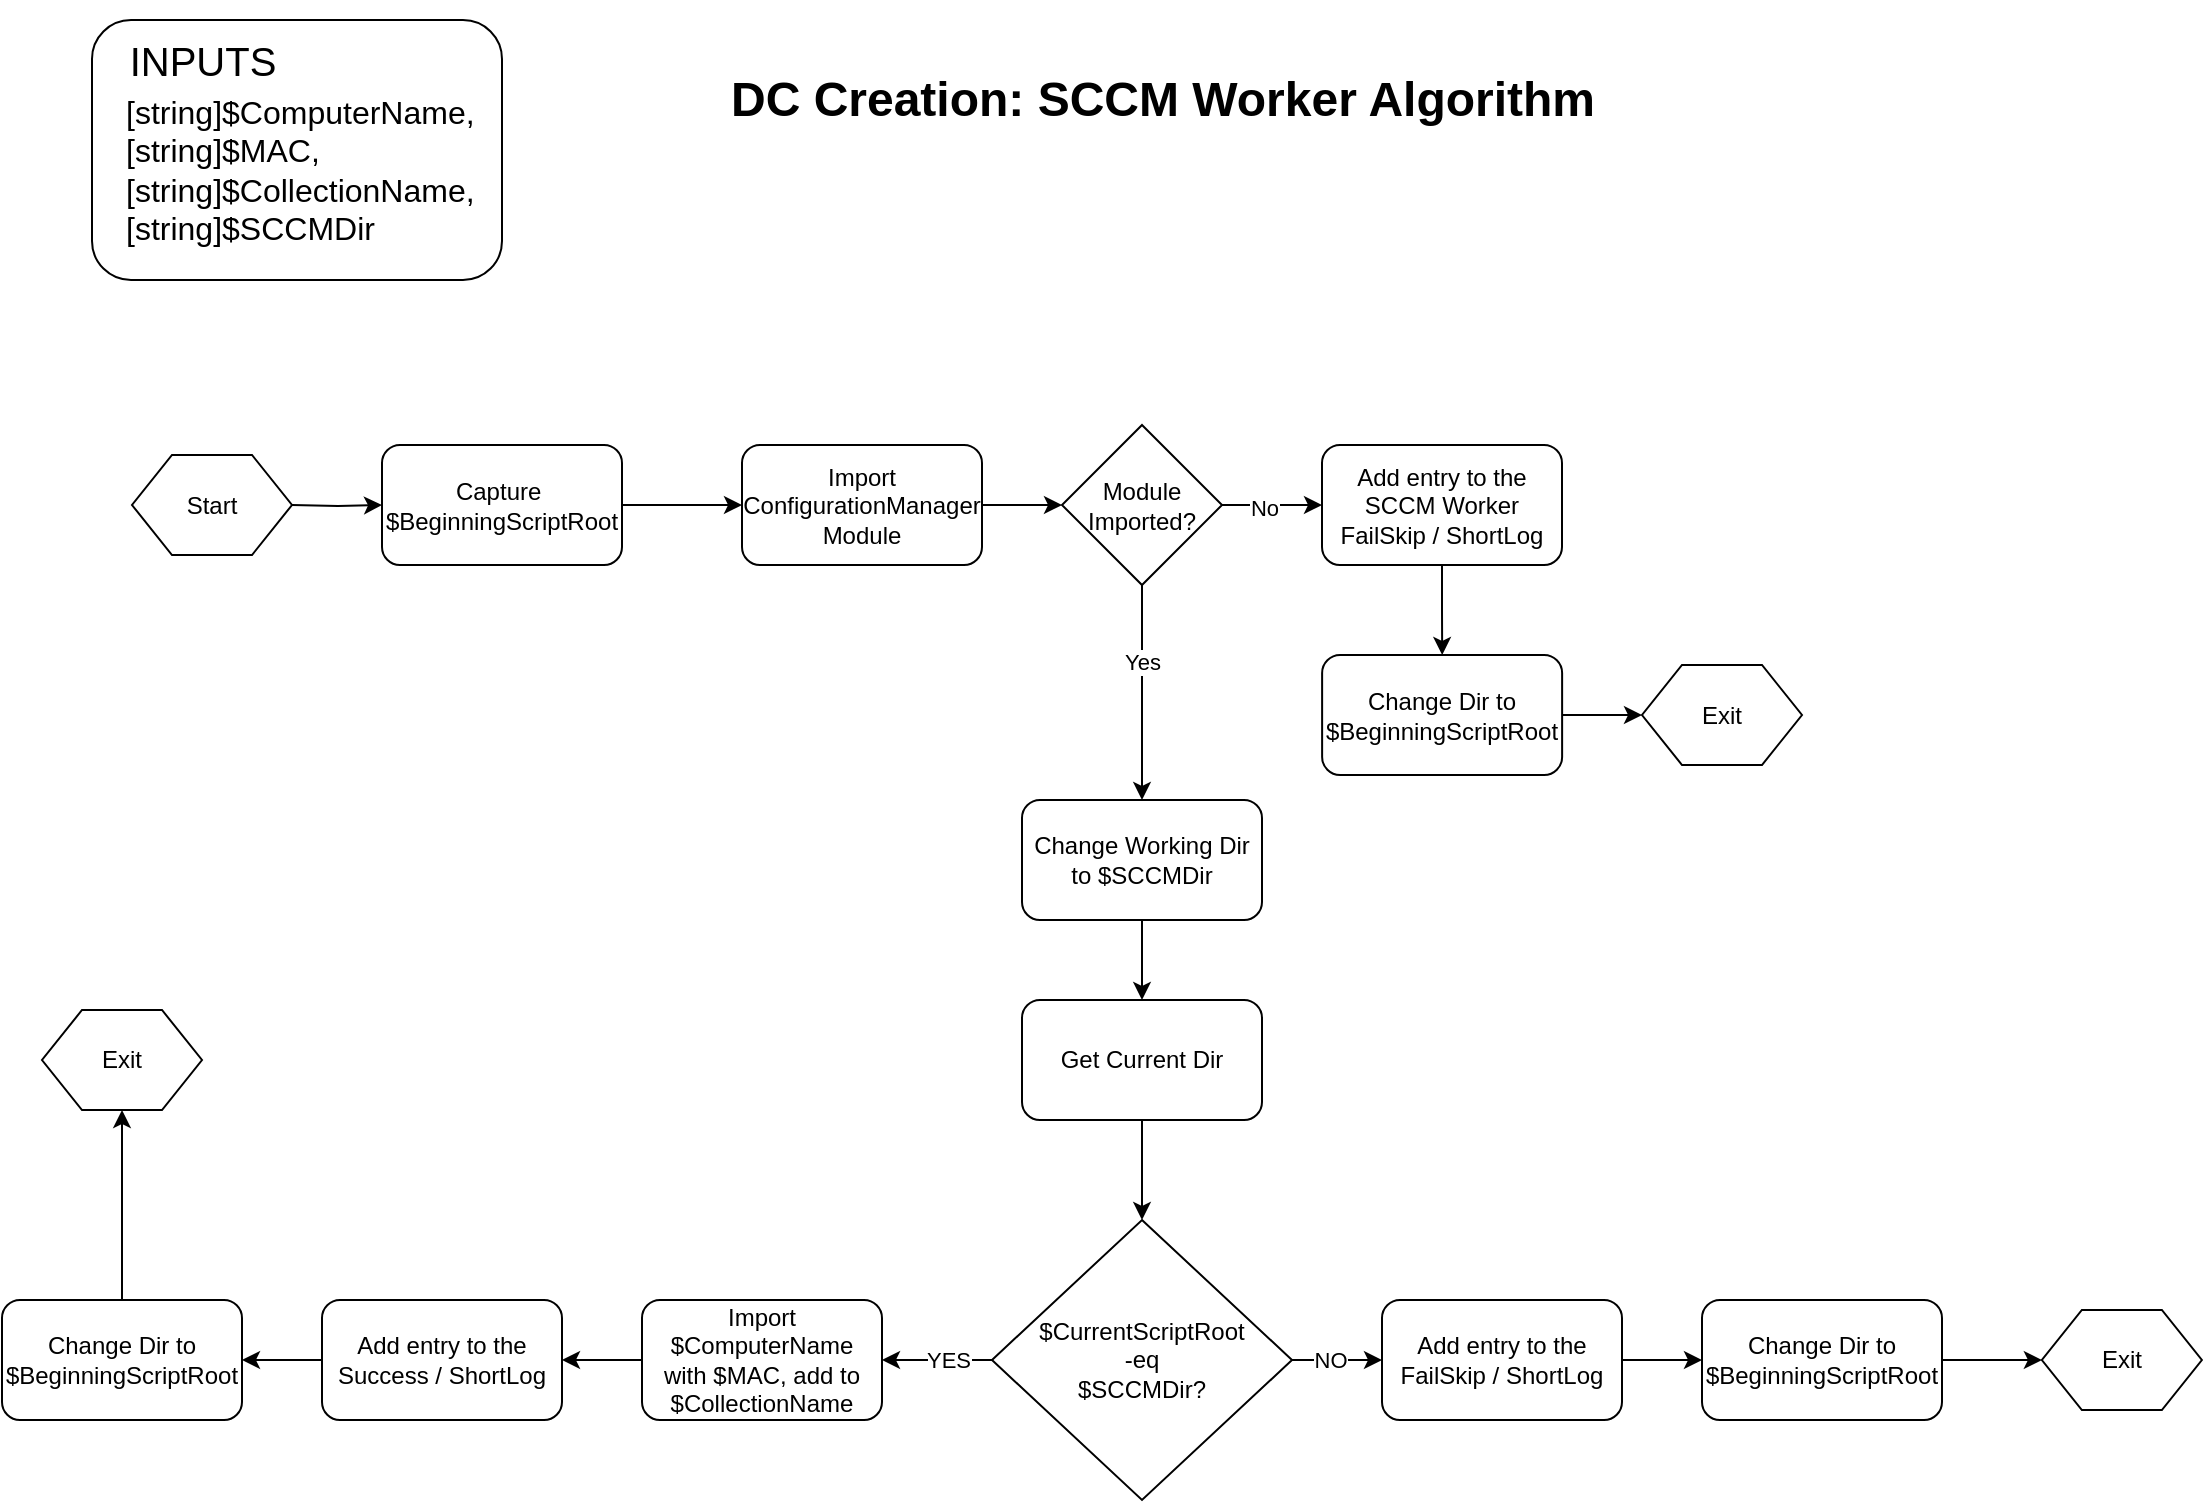 <mxfile version="20.8.15" type="device"><diagram id="Wv036tL7HsbAlPMlC5uH" name="Page-1"><mxGraphModel dx="1387" dy="774" grid="1" gridSize="10" guides="1" tooltips="1" connect="1" arrows="1" fold="1" page="1" pageScale="1" pageWidth="4681" pageHeight="3300" math="0" shadow="0"><root><mxCell id="0"/><mxCell id="1" parent="0"/><mxCell id="iYWbjvyyoWDaQ79oNAFx-3" style="edgeStyle=orthogonalEdgeStyle;rounded=0;orthogonalLoop=1;jettySize=auto;html=1;strokeColor=#000000;fontColor=#000000;startArrow=none;startFill=0;" parent="1" source="TUV9g0sUsL0O97M1wXPH-7" target="TUV9g0sUsL0O97M1wXPH-12" edge="1"><mxGeometry relative="1" as="geometry"/></mxCell><mxCell id="TUV9g0sUsL0O97M1wXPH-7" value="Capture&amp;nbsp;&lt;br&gt;$BeginningScriptRoot" style="rounded=1;whiteSpace=wrap;html=1;" parent="1" vertex="1"><mxGeometry x="310" y="322.5" width="120" height="60" as="geometry"/></mxCell><mxCell id="TUV9g0sUsL0O97M1wXPH-27" style="edgeStyle=orthogonalEdgeStyle;rounded=0;orthogonalLoop=1;jettySize=auto;html=1;entryX=0;entryY=0.5;entryDx=0;entryDy=0;" parent="1" source="TUV9g0sUsL0O97M1wXPH-12" target="TUV9g0sUsL0O97M1wXPH-25" edge="1"><mxGeometry relative="1" as="geometry"/></mxCell><mxCell id="TUV9g0sUsL0O97M1wXPH-12" value="Import ConfigurationManager&lt;br&gt;Module" style="rounded=1;whiteSpace=wrap;html=1;" parent="1" vertex="1"><mxGeometry x="490" y="322.5" width="120" height="60" as="geometry"/></mxCell><mxCell id="TUV9g0sUsL0O97M1wXPH-28" style="edgeStyle=orthogonalEdgeStyle;rounded=0;orthogonalLoop=1;jettySize=auto;html=1;" parent="1" source="TUV9g0sUsL0O97M1wXPH-25" target="TUV9g0sUsL0O97M1wXPH-26" edge="1"><mxGeometry relative="1" as="geometry"/></mxCell><mxCell id="TUV9g0sUsL0O97M1wXPH-29" value="No" style="edgeLabel;html=1;align=center;verticalAlign=middle;resizable=0;points=[];" parent="TUV9g0sUsL0O97M1wXPH-28" vertex="1" connectable="0"><mxGeometry x="-0.164" y="-1" relative="1" as="geometry"><mxPoint as="offset"/></mxGeometry></mxCell><mxCell id="TUV9g0sUsL0O97M1wXPH-32" style="edgeStyle=orthogonalEdgeStyle;rounded=0;orthogonalLoop=1;jettySize=auto;html=1;exitX=0.5;exitY=1;exitDx=0;exitDy=0;" parent="1" source="TUV9g0sUsL0O97M1wXPH-25" target="iYWbjvyyoWDaQ79oNAFx-4" edge="1"><mxGeometry relative="1" as="geometry"><mxPoint x="690" y="447.5" as="targetPoint"/></mxGeometry></mxCell><mxCell id="TUV9g0sUsL0O97M1wXPH-33" value="Yes" style="edgeLabel;html=1;align=center;verticalAlign=middle;resizable=0;points=[];" parent="TUV9g0sUsL0O97M1wXPH-32" vertex="1" connectable="0"><mxGeometry x="-0.288" relative="1" as="geometry"><mxPoint as="offset"/></mxGeometry></mxCell><mxCell id="TUV9g0sUsL0O97M1wXPH-25" value="Module&lt;br&gt;Imported?" style="rhombus;whiteSpace=wrap;html=1;" parent="1" vertex="1"><mxGeometry x="650" y="312.5" width="80" height="80" as="geometry"/></mxCell><mxCell id="G5mufLMhm97kS1KLTUip-23" style="edgeStyle=orthogonalEdgeStyle;rounded=0;orthogonalLoop=1;jettySize=auto;html=1;" parent="1" source="TUV9g0sUsL0O97M1wXPH-26" target="G5mufLMhm97kS1KLTUip-22" edge="1"><mxGeometry relative="1" as="geometry"/></mxCell><mxCell id="TUV9g0sUsL0O97M1wXPH-26" value="Add entry to the&lt;br&gt;SCCM Worker&lt;br&gt;FailSkip / ShortLog" style="rounded=1;whiteSpace=wrap;html=1;" parent="1" vertex="1"><mxGeometry x="780" y="322.5" width="120" height="60" as="geometry"/></mxCell><mxCell id="TUV9g0sUsL0O97M1wXPH-30" value="Exit" style="shape=hexagon;perimeter=hexagonPerimeter2;whiteSpace=wrap;html=1;fixedSize=1;" parent="1" vertex="1"><mxGeometry x="940" y="432.5" width="80" height="50" as="geometry"/></mxCell><mxCell id="G5mufLMhm97kS1KLTUip-24" style="edgeStyle=orthogonalEdgeStyle;rounded=0;orthogonalLoop=1;jettySize=auto;html=1;" parent="1" source="G5mufLMhm97kS1KLTUip-22" target="TUV9g0sUsL0O97M1wXPH-30" edge="1"><mxGeometry relative="1" as="geometry"/></mxCell><mxCell id="G5mufLMhm97kS1KLTUip-22" value="Change Dir to&lt;br&gt;$BeginningScriptRoot" style="rounded=1;whiteSpace=wrap;html=1;" parent="1" vertex="1"><mxGeometry x="780.06" y="427.5" width="120" height="60" as="geometry"/></mxCell><mxCell id="PVSBIQrfdHTi2DoWU98l-1" value="&lt;font style=&quot;font-size: 24px;&quot;&gt;&lt;b&gt;DC Creation: SCCM Worker Algorithm&lt;/b&gt;&lt;/font&gt;" style="text;html=1;align=center;verticalAlign=middle;resizable=0;points=[];autosize=1;strokeColor=none;fillColor=none;fontSize=16;" parent="1" vertex="1"><mxGeometry x="470" y="130" width="460" height="40" as="geometry"/></mxCell><mxCell id="PVSBIQrfdHTi2DoWU98l-3" value="" style="group" parent="1" vertex="1" connectable="0"><mxGeometry x="160" y="100" width="210" height="140" as="geometry"/></mxCell><mxCell id="TUV9g0sUsL0O97M1wXPH-1" value="&lt;font style=&quot;font-size: 20px;&quot;&gt;INPUTS&lt;/font&gt;" style="text;html=1;align=center;verticalAlign=middle;resizable=0;points=[];autosize=1;strokeColor=none;fillColor=none;" parent="PVSBIQrfdHTi2DoWU98l-3" vertex="1"><mxGeometry x="10" y="10" width="100" height="40" as="geometry"/></mxCell><mxCell id="TUV9g0sUsL0O97M1wXPH-2" value="&lt;div style=&quot;font-size: 16px;&quot;&gt;&lt;div&gt;[string]$ComputerName,&lt;/div&gt;&lt;div&gt;[string]$MAC,&lt;/div&gt;&lt;div&gt;[string]$CollectionName,&lt;/div&gt;&lt;div&gt;[string]$SCCMDir&lt;/div&gt;&lt;/div&gt;" style="text;html=1;align=left;verticalAlign=middle;resizable=0;points=[];autosize=1;strokeColor=none;fillColor=none;" parent="PVSBIQrfdHTi2DoWU98l-3" vertex="1"><mxGeometry x="20" y="40" width="200" height="90" as="geometry"/></mxCell><mxCell id="PVSBIQrfdHTi2DoWU98l-2" value="" style="rounded=1;whiteSpace=wrap;html=1;fontSize=16;fillColor=none;" parent="PVSBIQrfdHTi2DoWU98l-3" vertex="1"><mxGeometry x="5" y="10" width="205" height="130" as="geometry"/></mxCell><mxCell id="iYWbjvyyoWDaQ79oNAFx-2" style="edgeStyle=orthogonalEdgeStyle;rounded=0;orthogonalLoop=1;jettySize=auto;html=1;strokeColor=#000000;fontColor=#000000;startArrow=none;startFill=0;" parent="1" target="TUV9g0sUsL0O97M1wXPH-7" edge="1"><mxGeometry relative="1" as="geometry"><mxPoint x="265" y="352.5" as="sourcePoint"/></mxGeometry></mxCell><mxCell id="iYWbjvyyoWDaQ79oNAFx-7" style="edgeStyle=orthogonalEdgeStyle;rounded=0;orthogonalLoop=1;jettySize=auto;html=1;strokeColor=#000000;fontColor=#000000;startArrow=none;startFill=0;" parent="1" source="iYWbjvyyoWDaQ79oNAFx-4" target="iYWbjvyyoWDaQ79oNAFx-5" edge="1"><mxGeometry relative="1" as="geometry"/></mxCell><mxCell id="iYWbjvyyoWDaQ79oNAFx-4" value="Change Working Dir&lt;br&gt;to $SCCMDir" style="rounded=1;whiteSpace=wrap;html=1;" parent="1" vertex="1"><mxGeometry x="630" y="500" width="120" height="60" as="geometry"/></mxCell><mxCell id="iYWbjvyyoWDaQ79oNAFx-8" style="edgeStyle=orthogonalEdgeStyle;rounded=0;orthogonalLoop=1;jettySize=auto;html=1;strokeColor=#000000;fontColor=#000000;startArrow=none;startFill=0;" parent="1" source="iYWbjvyyoWDaQ79oNAFx-5" target="iYWbjvyyoWDaQ79oNAFx-6" edge="1"><mxGeometry relative="1" as="geometry"/></mxCell><mxCell id="iYWbjvyyoWDaQ79oNAFx-5" value="Get Current Dir" style="rounded=1;whiteSpace=wrap;html=1;" parent="1" vertex="1"><mxGeometry x="630" y="600" width="120" height="60" as="geometry"/></mxCell><mxCell id="iYWbjvyyoWDaQ79oNAFx-16" style="edgeStyle=orthogonalEdgeStyle;rounded=0;orthogonalLoop=1;jettySize=auto;html=1;strokeColor=#000000;fontColor=#000000;startArrow=none;startFill=0;" parent="1" source="iYWbjvyyoWDaQ79oNAFx-6" target="iYWbjvyyoWDaQ79oNAFx-12" edge="1"><mxGeometry relative="1" as="geometry"/></mxCell><mxCell id="iYWbjvyyoWDaQ79oNAFx-17" value="NO" style="edgeLabel;html=1;align=center;verticalAlign=middle;resizable=0;points=[];fontColor=#000000;" parent="iYWbjvyyoWDaQ79oNAFx-16" vertex="1" connectable="0"><mxGeometry x="-0.17" relative="1" as="geometry"><mxPoint as="offset"/></mxGeometry></mxCell><mxCell id="iYWbjvyyoWDaQ79oNAFx-22" style="edgeStyle=orthogonalEdgeStyle;rounded=0;orthogonalLoop=1;jettySize=auto;html=1;strokeColor=#000000;fontColor=#000000;startArrow=none;startFill=0;" parent="1" source="iYWbjvyyoWDaQ79oNAFx-6" target="iYWbjvyyoWDaQ79oNAFx-18" edge="1"><mxGeometry relative="1" as="geometry"/></mxCell><mxCell id="iYWbjvyyoWDaQ79oNAFx-23" value="YES" style="edgeLabel;html=1;align=center;verticalAlign=middle;resizable=0;points=[];fontColor=#000000;" parent="iYWbjvyyoWDaQ79oNAFx-22" vertex="1" connectable="0"><mxGeometry x="-0.19" relative="1" as="geometry"><mxPoint as="offset"/></mxGeometry></mxCell><mxCell id="iYWbjvyyoWDaQ79oNAFx-6" value="$CurrentScriptRoot&lt;br&gt;-eq&lt;br&gt;$SCCMDir?" style="rhombus;whiteSpace=wrap;html=1;" parent="1" vertex="1"><mxGeometry x="615" y="710" width="150" height="140" as="geometry"/></mxCell><mxCell id="iYWbjvyyoWDaQ79oNAFx-9" value="Start" style="shape=hexagon;perimeter=hexagonPerimeter2;whiteSpace=wrap;html=1;fixedSize=1;" parent="1" vertex="1"><mxGeometry x="185" y="327.5" width="80" height="50" as="geometry"/></mxCell><mxCell id="iYWbjvyyoWDaQ79oNAFx-11" style="edgeStyle=orthogonalEdgeStyle;rounded=0;orthogonalLoop=1;jettySize=auto;html=1;" parent="1" source="iYWbjvyyoWDaQ79oNAFx-12" target="iYWbjvyyoWDaQ79oNAFx-15" edge="1"><mxGeometry relative="1" as="geometry"/></mxCell><mxCell id="iYWbjvyyoWDaQ79oNAFx-12" value="Add entry to the&lt;br&gt;FailSkip / ShortLog" style="rounded=1;whiteSpace=wrap;html=1;" parent="1" vertex="1"><mxGeometry x="810" y="750" width="120" height="60" as="geometry"/></mxCell><mxCell id="iYWbjvyyoWDaQ79oNAFx-13" value="Exit" style="shape=hexagon;perimeter=hexagonPerimeter2;whiteSpace=wrap;html=1;fixedSize=1;" parent="1" vertex="1"><mxGeometry x="1139.94" y="755" width="80" height="50" as="geometry"/></mxCell><mxCell id="iYWbjvyyoWDaQ79oNAFx-14" style="edgeStyle=orthogonalEdgeStyle;rounded=0;orthogonalLoop=1;jettySize=auto;html=1;" parent="1" source="iYWbjvyyoWDaQ79oNAFx-15" target="iYWbjvyyoWDaQ79oNAFx-13" edge="1"><mxGeometry relative="1" as="geometry"/></mxCell><mxCell id="iYWbjvyyoWDaQ79oNAFx-15" value="Change Dir to&lt;br&gt;$BeginningScriptRoot" style="rounded=1;whiteSpace=wrap;html=1;" parent="1" vertex="1"><mxGeometry x="970" y="750" width="120" height="60" as="geometry"/></mxCell><mxCell id="iYWbjvyyoWDaQ79oNAFx-24" style="edgeStyle=orthogonalEdgeStyle;rounded=0;orthogonalLoop=1;jettySize=auto;html=1;strokeColor=#000000;fontColor=#000000;startArrow=none;startFill=0;" parent="1" source="iYWbjvyyoWDaQ79oNAFx-18" target="iYWbjvyyoWDaQ79oNAFx-19" edge="1"><mxGeometry relative="1" as="geometry"/></mxCell><mxCell id="iYWbjvyyoWDaQ79oNAFx-18" value="Import $ComputerName&lt;br&gt;with $MAC, add to $CollectionName" style="rounded=1;whiteSpace=wrap;html=1;" parent="1" vertex="1"><mxGeometry x="440" y="750" width="120" height="60" as="geometry"/></mxCell><mxCell id="iYWbjvyyoWDaQ79oNAFx-25" style="edgeStyle=orthogonalEdgeStyle;rounded=0;orthogonalLoop=1;jettySize=auto;html=1;strokeColor=#000000;fontColor=#000000;startArrow=none;startFill=0;" parent="1" source="iYWbjvyyoWDaQ79oNAFx-19" target="iYWbjvyyoWDaQ79oNAFx-20" edge="1"><mxGeometry relative="1" as="geometry"/></mxCell><mxCell id="iYWbjvyyoWDaQ79oNAFx-19" value="Add entry to the&lt;br&gt;Success / ShortLog" style="rounded=1;whiteSpace=wrap;html=1;" parent="1" vertex="1"><mxGeometry x="280" y="750" width="120" height="60" as="geometry"/></mxCell><mxCell id="iYWbjvyyoWDaQ79oNAFx-26" style="edgeStyle=orthogonalEdgeStyle;rounded=0;orthogonalLoop=1;jettySize=auto;html=1;strokeColor=#000000;fontColor=#000000;startArrow=none;startFill=0;" parent="1" source="iYWbjvyyoWDaQ79oNAFx-20" target="iYWbjvyyoWDaQ79oNAFx-21" edge="1"><mxGeometry relative="1" as="geometry"/></mxCell><mxCell id="iYWbjvyyoWDaQ79oNAFx-20" value="Change Dir to&lt;br&gt;$BeginningScriptRoot" style="rounded=1;whiteSpace=wrap;html=1;" parent="1" vertex="1"><mxGeometry x="120" y="750" width="120" height="60" as="geometry"/></mxCell><mxCell id="iYWbjvyyoWDaQ79oNAFx-21" value="Exit" style="shape=hexagon;perimeter=hexagonPerimeter2;whiteSpace=wrap;html=1;fixedSize=1;" parent="1" vertex="1"><mxGeometry x="140" y="605" width="80" height="50" as="geometry"/></mxCell></root></mxGraphModel></diagram></mxfile>